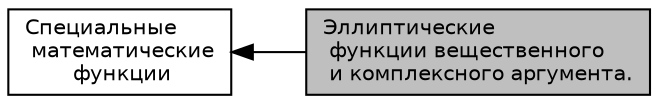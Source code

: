 digraph "Эллиптические функции вещественного и комплексного аргумента."
{
  edge [fontname="Helvetica",fontsize="10",labelfontname="Helvetica",labelfontsize="10"];
  node [fontname="Helvetica",fontsize="10",shape=record];
  rankdir=LR;
  Node0 [label="Эллиптические\l функции вещественного\l и комплексного аргумента.",height=0.2,width=0.4,color="black", fillcolor="grey75", style="filled", fontcolor="black"];
  Node1 [label="Специальные\l математические\l функции",height=0.2,width=0.4,color="black", fillcolor="white", style="filled",URL="$group___s_p_e_c___m_a_t_h___g_r_o_u_p.html"];
  Node1->Node0 [shape=plaintext, dir="back", style="solid"];
}
